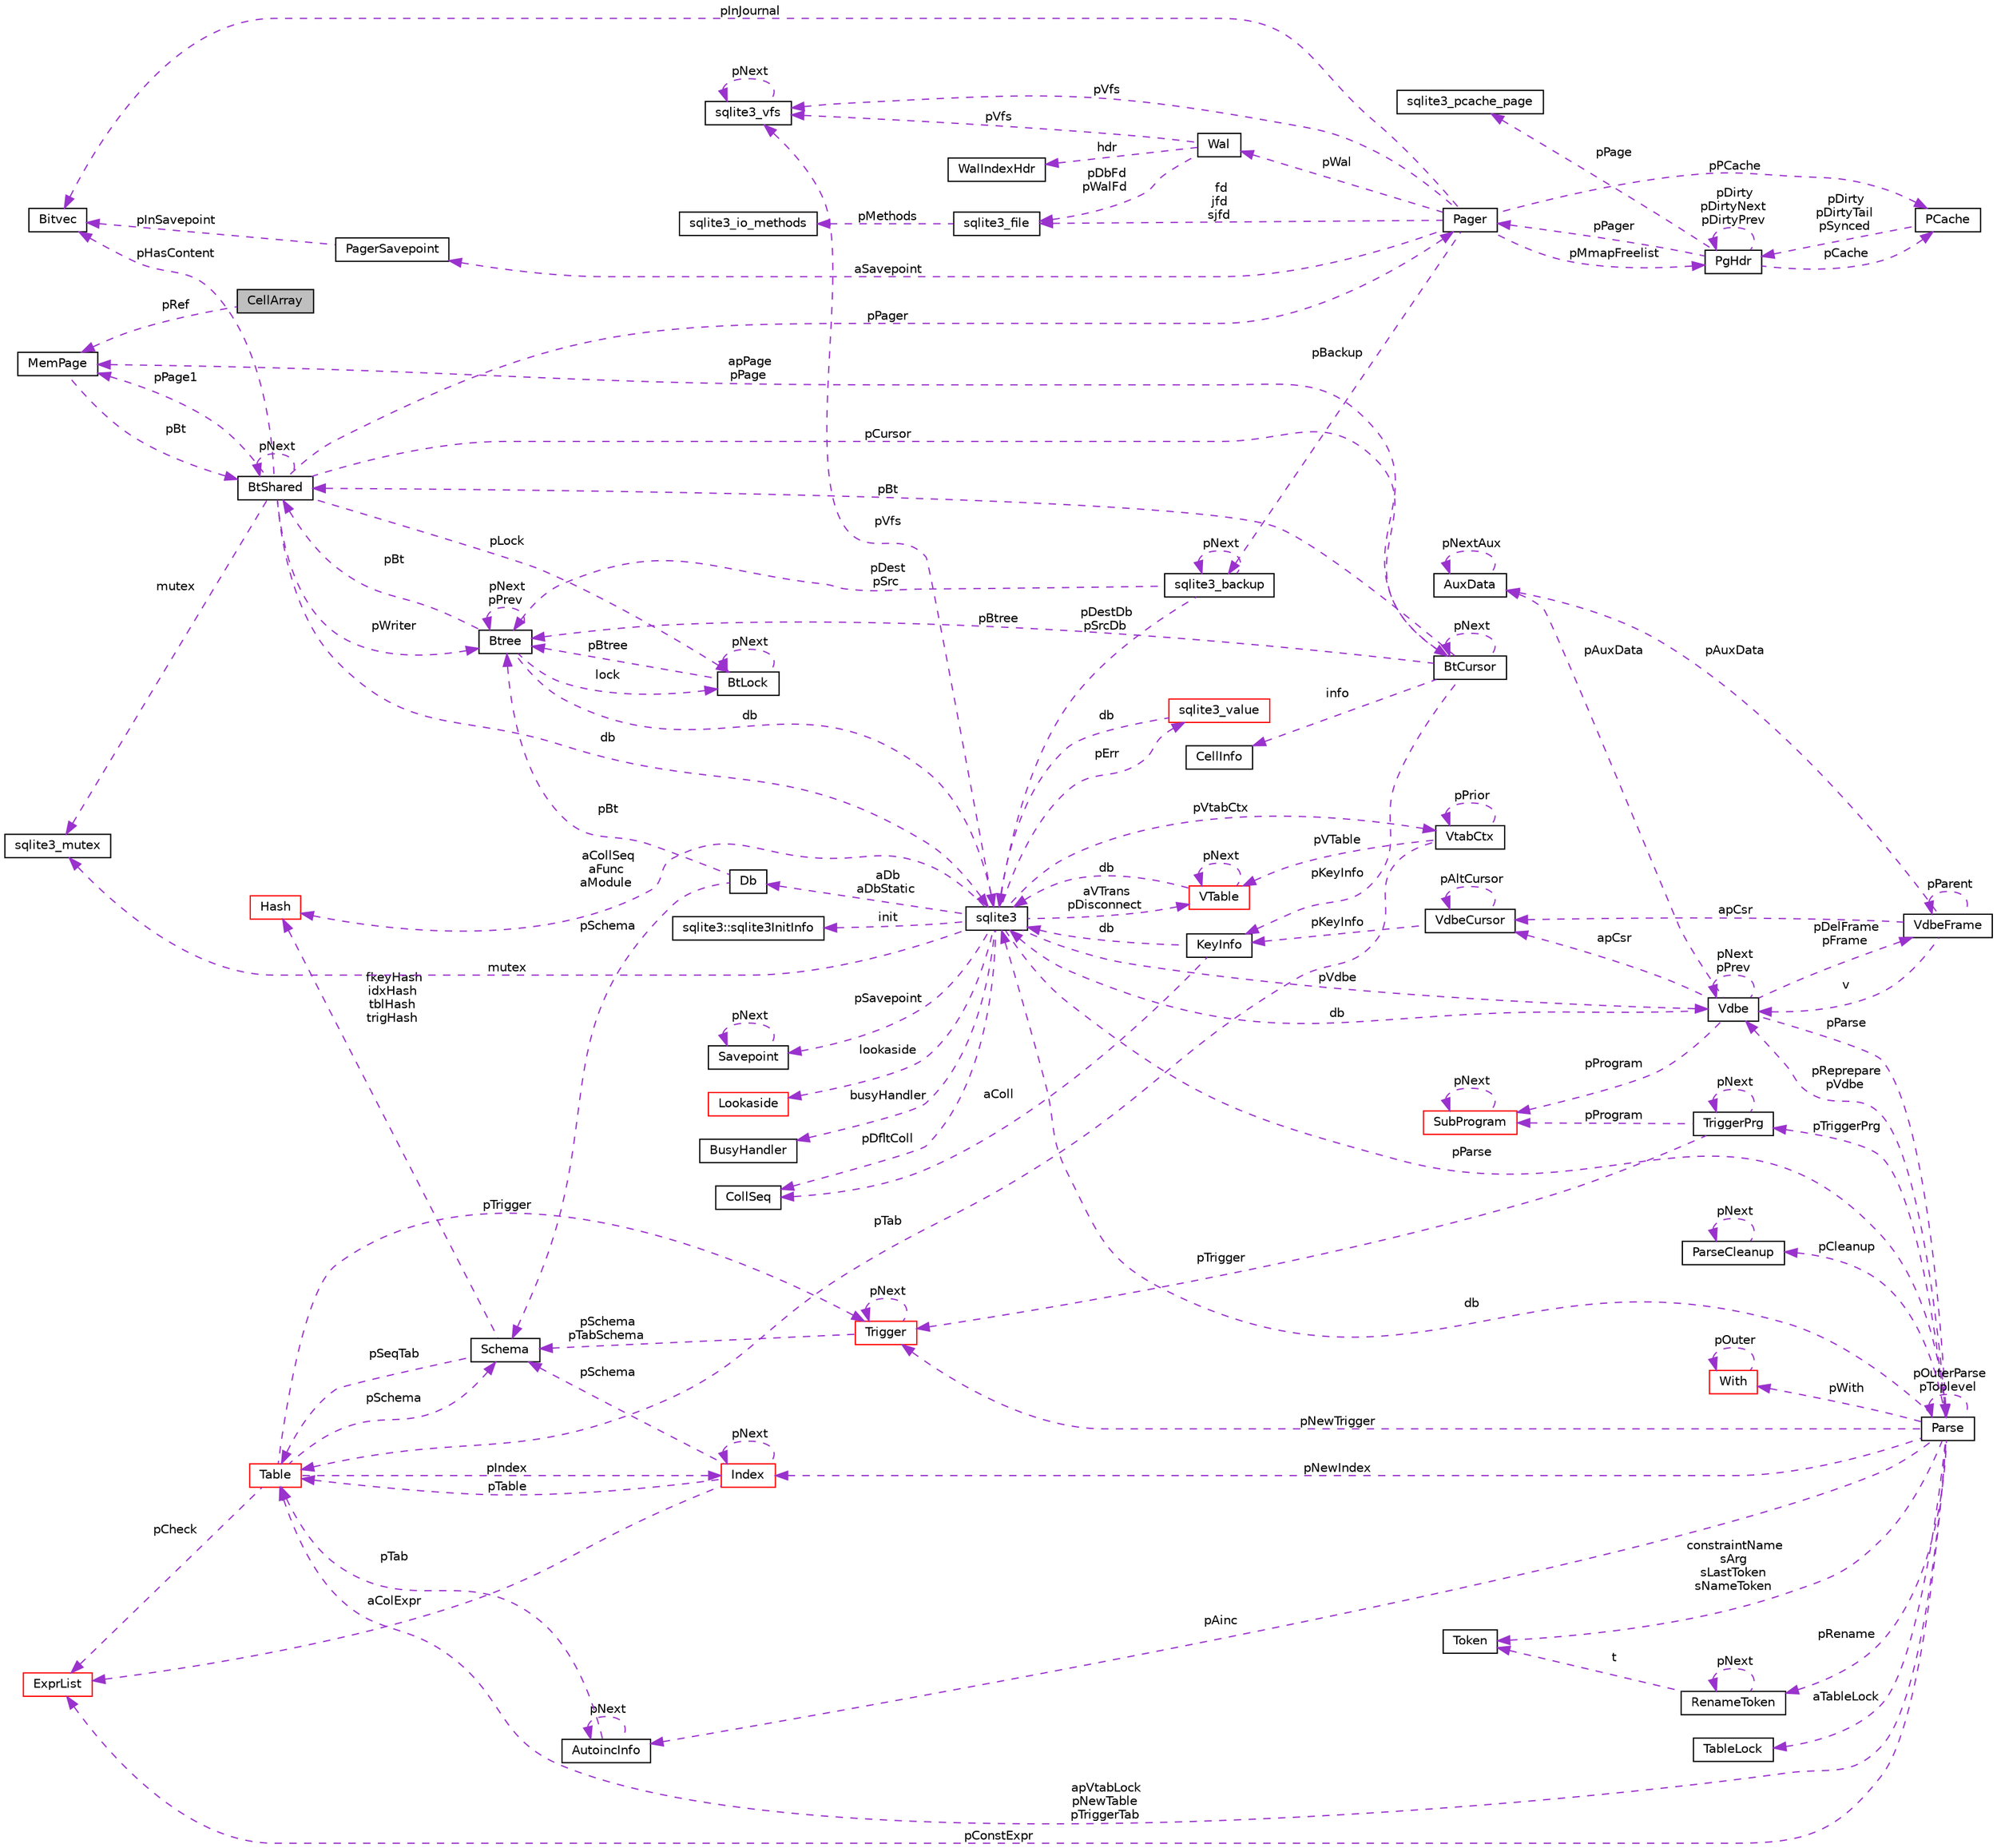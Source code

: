 digraph "CellArray"
{
 // LATEX_PDF_SIZE
  edge [fontname="Helvetica",fontsize="10",labelfontname="Helvetica",labelfontsize="10"];
  node [fontname="Helvetica",fontsize="10",shape=record];
  rankdir="LR";
  Node1 [label="CellArray",height=0.2,width=0.4,color="black", fillcolor="grey75", style="filled", fontcolor="black",tooltip=" "];
  Node2 -> Node1 [dir="back",color="darkorchid3",fontsize="10",style="dashed",label=" pRef" ,fontname="Helvetica"];
  Node2 [label="MemPage",height=0.2,width=0.4,color="black", fillcolor="white", style="filled",URL="$d7/d7c/structMemPage.html",tooltip=" "];
  Node3 -> Node2 [dir="back",color="darkorchid3",fontsize="10",style="dashed",label=" pBt" ,fontname="Helvetica"];
  Node3 [label="BtShared",height=0.2,width=0.4,color="black", fillcolor="white", style="filled",URL="$d4/da0/structBtShared.html",tooltip=" "];
  Node4 -> Node3 [dir="back",color="darkorchid3",fontsize="10",style="dashed",label=" pPager" ,fontname="Helvetica"];
  Node4 [label="Pager",height=0.2,width=0.4,color="black", fillcolor="white", style="filled",URL="$d3/d8c/structPager.html",tooltip=" "];
  Node5 -> Node4 [dir="back",color="darkorchid3",fontsize="10",style="dashed",label=" pVfs" ,fontname="Helvetica"];
  Node5 [label="sqlite3_vfs",height=0.2,width=0.4,color="black", fillcolor="white", style="filled",URL="$d3/d36/structsqlite3__vfs.html",tooltip=" "];
  Node5 -> Node5 [dir="back",color="darkorchid3",fontsize="10",style="dashed",label=" pNext" ,fontname="Helvetica"];
  Node6 -> Node4 [dir="back",color="darkorchid3",fontsize="10",style="dashed",label=" pInJournal" ,fontname="Helvetica"];
  Node6 [label="Bitvec",height=0.2,width=0.4,color="black", fillcolor="white", style="filled",URL="$db/d1b/sqlite3_8c.html#de/da7/structBitvec",tooltip=" "];
  Node7 -> Node4 [dir="back",color="darkorchid3",fontsize="10",style="dashed",label=" fd\njfd\nsjfd" ,fontname="Helvetica"];
  Node7 [label="sqlite3_file",height=0.2,width=0.4,color="black", fillcolor="white", style="filled",URL="$de/dd3/sqlite3_8h.html#db/db0/structsqlite3__file",tooltip=" "];
  Node8 -> Node7 [dir="back",color="darkorchid3",fontsize="10",style="dashed",label=" pMethods" ,fontname="Helvetica"];
  Node8 [label="sqlite3_io_methods",height=0.2,width=0.4,color="black", fillcolor="white", style="filled",URL="$d9/df3/structsqlite3__io__methods.html",tooltip=" "];
  Node9 -> Node4 [dir="back",color="darkorchid3",fontsize="10",style="dashed",label=" pBackup" ,fontname="Helvetica"];
  Node9 [label="sqlite3_backup",height=0.2,width=0.4,color="black", fillcolor="white", style="filled",URL="$db/d1b/sqlite3_8c.html#d4/da8/structsqlite3__backup",tooltip=" "];
  Node10 -> Node9 [dir="back",color="darkorchid3",fontsize="10",style="dashed",label=" pDestDb\npSrcDb" ,fontname="Helvetica"];
  Node10 [label="sqlite3",height=0.2,width=0.4,color="black", fillcolor="white", style="filled",URL="$d9/dcd/structsqlite3.html",tooltip=" "];
  Node5 -> Node10 [dir="back",color="darkorchid3",fontsize="10",style="dashed",label=" pVfs" ,fontname="Helvetica"];
  Node11 -> Node10 [dir="back",color="darkorchid3",fontsize="10",style="dashed",label=" pVdbe" ,fontname="Helvetica"];
  Node11 [label="Vdbe",height=0.2,width=0.4,color="black", fillcolor="white", style="filled",URL="$db/d1b/sqlite3_8c.html#de/d53/structVdbe",tooltip=" "];
  Node10 -> Node11 [dir="back",color="darkorchid3",fontsize="10",style="dashed",label=" db" ,fontname="Helvetica"];
  Node11 -> Node11 [dir="back",color="darkorchid3",fontsize="10",style="dashed",label=" pNext\npPrev" ,fontname="Helvetica"];
  Node12 -> Node11 [dir="back",color="darkorchid3",fontsize="10",style="dashed",label=" pParse" ,fontname="Helvetica"];
  Node12 [label="Parse",height=0.2,width=0.4,color="black", fillcolor="white", style="filled",URL="$db/d1b/sqlite3_8c.html#db/dbb/structParse",tooltip=" "];
  Node10 -> Node12 [dir="back",color="darkorchid3",fontsize="10",style="dashed",label=" db" ,fontname="Helvetica"];
  Node11 -> Node12 [dir="back",color="darkorchid3",fontsize="10",style="dashed",label=" pReprepare\npVdbe" ,fontname="Helvetica"];
  Node13 -> Node12 [dir="back",color="darkorchid3",fontsize="10",style="dashed",label=" pConstExpr" ,fontname="Helvetica"];
  Node13 [label="ExprList",height=0.2,width=0.4,color="red", fillcolor="white", style="filled",URL="$db/d1b/sqlite3_8c.html#d5/d5c/structExprList",tooltip=" "];
  Node39 -> Node12 [dir="back",color="darkorchid3",fontsize="10",style="dashed",label=" constraintName\nsArg\nsLastToken\nsNameToken" ,fontname="Helvetica"];
  Node39 [label="Token",height=0.2,width=0.4,color="black", fillcolor="white", style="filled",URL="$db/d1b/sqlite3_8c.html#df/dcd/structToken",tooltip=" "];
  Node40 -> Node12 [dir="back",color="darkorchid3",fontsize="10",style="dashed",label=" aTableLock" ,fontname="Helvetica"];
  Node40 [label="TableLock",height=0.2,width=0.4,color="black", fillcolor="white", style="filled",URL="$db/d1b/sqlite3_8c.html#d1/d79/structTableLock",tooltip=" "];
  Node41 -> Node12 [dir="back",color="darkorchid3",fontsize="10",style="dashed",label=" pAinc" ,fontname="Helvetica"];
  Node41 [label="AutoincInfo",height=0.2,width=0.4,color="black", fillcolor="white", style="filled",URL="$db/d1b/sqlite3_8c.html#db/d7b/structAutoincInfo",tooltip=" "];
  Node41 -> Node41 [dir="back",color="darkorchid3",fontsize="10",style="dashed",label=" pNext" ,fontname="Helvetica"];
  Node18 -> Node41 [dir="back",color="darkorchid3",fontsize="10",style="dashed",label=" pTab" ,fontname="Helvetica"];
  Node18 [label="Table",height=0.2,width=0.4,color="red", fillcolor="white", style="filled",URL="$db/d1b/sqlite3_8c.html#dc/dcb/structTable",tooltip=" "];
  Node20 -> Node18 [dir="back",color="darkorchid3",fontsize="10",style="dashed",label=" pIndex" ,fontname="Helvetica"];
  Node20 [label="Index",height=0.2,width=0.4,color="red", fillcolor="white", style="filled",URL="$db/d1b/sqlite3_8c.html#df/d86/structIndex",tooltip=" "];
  Node18 -> Node20 [dir="back",color="darkorchid3",fontsize="10",style="dashed",label=" pTable" ,fontname="Helvetica"];
  Node20 -> Node20 [dir="back",color="darkorchid3",fontsize="10",style="dashed",label=" pNext" ,fontname="Helvetica"];
  Node21 -> Node20 [dir="back",color="darkorchid3",fontsize="10",style="dashed",label=" pSchema" ,fontname="Helvetica"];
  Node21 [label="Schema",height=0.2,width=0.4,color="black", fillcolor="white", style="filled",URL="$db/d1b/sqlite3_8c.html#d8/db0/structSchema",tooltip=" "];
  Node22 -> Node21 [dir="back",color="darkorchid3",fontsize="10",style="dashed",label=" fkeyHash\nidxHash\ntblHash\ntrigHash" ,fontname="Helvetica"];
  Node22 [label="Hash",height=0.2,width=0.4,color="red", fillcolor="white", style="filled",URL="$db/d1b/sqlite3_8c.html#d1/dbe/structHash",tooltip=" "];
  Node18 -> Node21 [dir="back",color="darkorchid3",fontsize="10",style="dashed",label=" pSeqTab" ,fontname="Helvetica"];
  Node13 -> Node20 [dir="back",color="darkorchid3",fontsize="10",style="dashed",label=" aColExpr" ,fontname="Helvetica"];
  Node13 -> Node18 [dir="back",color="darkorchid3",fontsize="10",style="dashed",label=" pCheck" ,fontname="Helvetica"];
  Node25 -> Node18 [dir="back",color="darkorchid3",fontsize="10",style="dashed",label=" pTrigger" ,fontname="Helvetica"];
  Node25 [label="Trigger",height=0.2,width=0.4,color="red", fillcolor="white", style="filled",URL="$db/d1b/sqlite3_8c.html#dc/d15/structTrigger",tooltip=" "];
  Node21 -> Node25 [dir="back",color="darkorchid3",fontsize="10",style="dashed",label=" pSchema\npTabSchema" ,fontname="Helvetica"];
  Node25 -> Node25 [dir="back",color="darkorchid3",fontsize="10",style="dashed",label=" pNext" ,fontname="Helvetica"];
  Node21 -> Node18 [dir="back",color="darkorchid3",fontsize="10",style="dashed",label=" pSchema" ,fontname="Helvetica"];
  Node12 -> Node12 [dir="back",color="darkorchid3",fontsize="10",style="dashed",label=" pOuterParse\npToplevel" ,fontname="Helvetica"];
  Node18 -> Node12 [dir="back",color="darkorchid3",fontsize="10",style="dashed",label=" apVtabLock\npNewTable\npTriggerTab" ,fontname="Helvetica"];
  Node42 -> Node12 [dir="back",color="darkorchid3",fontsize="10",style="dashed",label=" pTriggerPrg" ,fontname="Helvetica"];
  Node42 [label="TriggerPrg",height=0.2,width=0.4,color="black", fillcolor="white", style="filled",URL="$db/d1b/sqlite3_8c.html#d9/d62/structTriggerPrg",tooltip=" "];
  Node25 -> Node42 [dir="back",color="darkorchid3",fontsize="10",style="dashed",label=" pTrigger" ,fontname="Helvetica"];
  Node42 -> Node42 [dir="back",color="darkorchid3",fontsize="10",style="dashed",label=" pNext" ,fontname="Helvetica"];
  Node43 -> Node42 [dir="back",color="darkorchid3",fontsize="10",style="dashed",label=" pProgram" ,fontname="Helvetica"];
  Node43 [label="SubProgram",height=0.2,width=0.4,color="red", fillcolor="white", style="filled",URL="$db/d1b/sqlite3_8c.html#de/d7a/structSubProgram",tooltip=" "];
  Node43 -> Node43 [dir="back",color="darkorchid3",fontsize="10",style="dashed",label=" pNext" ,fontname="Helvetica"];
  Node55 -> Node12 [dir="back",color="darkorchid3",fontsize="10",style="dashed",label=" pCleanup" ,fontname="Helvetica"];
  Node55 [label="ParseCleanup",height=0.2,width=0.4,color="black", fillcolor="white", style="filled",URL="$de/d52/structParseCleanup.html",tooltip=" "];
  Node55 -> Node55 [dir="back",color="darkorchid3",fontsize="10",style="dashed",label=" pNext" ,fontname="Helvetica"];
  Node20 -> Node12 [dir="back",color="darkorchid3",fontsize="10",style="dashed",label=" pNewIndex" ,fontname="Helvetica"];
  Node25 -> Node12 [dir="back",color="darkorchid3",fontsize="10",style="dashed",label=" pNewTrigger" ,fontname="Helvetica"];
  Node32 -> Node12 [dir="back",color="darkorchid3",fontsize="10",style="dashed",label=" pWith" ,fontname="Helvetica"];
  Node32 [label="With",height=0.2,width=0.4,color="red", fillcolor="white", style="filled",URL="$db/d1b/sqlite3_8c.html#df/d70/structWith",tooltip=" "];
  Node32 -> Node32 [dir="back",color="darkorchid3",fontsize="10",style="dashed",label=" pOuter" ,fontname="Helvetica"];
  Node56 -> Node12 [dir="back",color="darkorchid3",fontsize="10",style="dashed",label=" pRename" ,fontname="Helvetica"];
  Node56 [label="RenameToken",height=0.2,width=0.4,color="black", fillcolor="white", style="filled",URL="$db/d1b/sqlite3_8c.html#d7/db5/structRenameToken",tooltip=" "];
  Node39 -> Node56 [dir="back",color="darkorchid3",fontsize="10",style="dashed",label=" t" ,fontname="Helvetica"];
  Node56 -> Node56 [dir="back",color="darkorchid3",fontsize="10",style="dashed",label=" pNext" ,fontname="Helvetica"];
  Node57 -> Node11 [dir="back",color="darkorchid3",fontsize="10",style="dashed",label=" apCsr" ,fontname="Helvetica"];
  Node57 [label="VdbeCursor",height=0.2,width=0.4,color="black", fillcolor="white", style="filled",URL="$db/d1b/sqlite3_8c.html#d0/dd5/structVdbeCursor",tooltip=" "];
  Node57 -> Node57 [dir="back",color="darkorchid3",fontsize="10",style="dashed",label=" pAltCursor" ,fontname="Helvetica"];
  Node54 -> Node57 [dir="back",color="darkorchid3",fontsize="10",style="dashed",label=" pKeyInfo" ,fontname="Helvetica"];
  Node54 [label="KeyInfo",height=0.2,width=0.4,color="black", fillcolor="white", style="filled",URL="$db/d1b/sqlite3_8c.html#d2/d51/structKeyInfo",tooltip=" "];
  Node10 -> Node54 [dir="back",color="darkorchid3",fontsize="10",style="dashed",label=" db" ,fontname="Helvetica"];
  Node49 -> Node54 [dir="back",color="darkorchid3",fontsize="10",style="dashed",label=" aColl" ,fontname="Helvetica"];
  Node49 [label="CollSeq",height=0.2,width=0.4,color="black", fillcolor="white", style="filled",URL="$d1/d4e/structCollSeq.html",tooltip=" "];
  Node58 -> Node11 [dir="back",color="darkorchid3",fontsize="10",style="dashed",label=" pDelFrame\npFrame" ,fontname="Helvetica"];
  Node58 [label="VdbeFrame",height=0.2,width=0.4,color="black", fillcolor="white", style="filled",URL="$db/d1b/sqlite3_8c.html#df/db1/structVdbeFrame",tooltip=" "];
  Node11 -> Node58 [dir="back",color="darkorchid3",fontsize="10",style="dashed",label=" v" ,fontname="Helvetica"];
  Node58 -> Node58 [dir="back",color="darkorchid3",fontsize="10",style="dashed",label=" pParent" ,fontname="Helvetica"];
  Node57 -> Node58 [dir="back",color="darkorchid3",fontsize="10",style="dashed",label=" apCsr" ,fontname="Helvetica"];
  Node59 -> Node58 [dir="back",color="darkorchid3",fontsize="10",style="dashed",label=" pAuxData" ,fontname="Helvetica"];
  Node59 [label="AuxData",height=0.2,width=0.4,color="black", fillcolor="white", style="filled",URL="$d7/d4c/structAuxData.html",tooltip=" "];
  Node59 -> Node59 [dir="back",color="darkorchid3",fontsize="10",style="dashed",label=" pNextAux" ,fontname="Helvetica"];
  Node43 -> Node11 [dir="back",color="darkorchid3",fontsize="10",style="dashed",label=" pProgram" ,fontname="Helvetica"];
  Node59 -> Node11 [dir="back",color="darkorchid3",fontsize="10",style="dashed",label=" pAuxData" ,fontname="Helvetica"];
  Node49 -> Node10 [dir="back",color="darkorchid3",fontsize="10",style="dashed",label=" pDfltColl" ,fontname="Helvetica"];
  Node60 -> Node10 [dir="back",color="darkorchid3",fontsize="10",style="dashed",label=" mutex" ,fontname="Helvetica"];
  Node60 [label="sqlite3_mutex",height=0.2,width=0.4,color="black", fillcolor="white", style="filled",URL="$db/d1b/sqlite3_8c.html#d5/d3c/structsqlite3__mutex",tooltip=" "];
  Node61 -> Node10 [dir="back",color="darkorchid3",fontsize="10",style="dashed",label=" aDb\naDbStatic" ,fontname="Helvetica"];
  Node61 [label="Db",height=0.2,width=0.4,color="black", fillcolor="white", style="filled",URL="$db/d1b/sqlite3_8c.html#d2/d6b/structDb",tooltip=" "];
  Node62 -> Node61 [dir="back",color="darkorchid3",fontsize="10",style="dashed",label=" pBt" ,fontname="Helvetica"];
  Node62 [label="Btree",height=0.2,width=0.4,color="black", fillcolor="white", style="filled",URL="$db/d1b/sqlite3_8c.html#dd/db3/structBtree",tooltip=" "];
  Node10 -> Node62 [dir="back",color="darkorchid3",fontsize="10",style="dashed",label=" db" ,fontname="Helvetica"];
  Node3 -> Node62 [dir="back",color="darkorchid3",fontsize="10",style="dashed",label=" pBt" ,fontname="Helvetica"];
  Node62 -> Node62 [dir="back",color="darkorchid3",fontsize="10",style="dashed",label=" pNext\npPrev" ,fontname="Helvetica"];
  Node63 -> Node62 [dir="back",color="darkorchid3",fontsize="10",style="dashed",label=" lock" ,fontname="Helvetica"];
  Node63 [label="BtLock",height=0.2,width=0.4,color="black", fillcolor="white", style="filled",URL="$db/d1b/sqlite3_8c.html#db/dc1/structBtLock",tooltip=" "];
  Node62 -> Node63 [dir="back",color="darkorchid3",fontsize="10",style="dashed",label=" pBtree" ,fontname="Helvetica"];
  Node63 -> Node63 [dir="back",color="darkorchid3",fontsize="10",style="dashed",label=" pNext" ,fontname="Helvetica"];
  Node21 -> Node61 [dir="back",color="darkorchid3",fontsize="10",style="dashed",label=" pSchema" ,fontname="Helvetica"];
  Node64 -> Node10 [dir="back",color="darkorchid3",fontsize="10",style="dashed",label=" init" ,fontname="Helvetica"];
  Node64 [label="sqlite3::sqlite3InitInfo",height=0.2,width=0.4,color="black", fillcolor="white", style="filled",URL="$d9/dcd/structsqlite3.html#df/d52/structsqlite3_1_1sqlite3InitInfo",tooltip=" "];
  Node12 -> Node10 [dir="back",color="darkorchid3",fontsize="10",style="dashed",label=" pParse" ,fontname="Helvetica"];
  Node47 -> Node10 [dir="back",color="darkorchid3",fontsize="10",style="dashed",label=" pErr" ,fontname="Helvetica"];
  Node47 [label="sqlite3_value",height=0.2,width=0.4,color="red", fillcolor="white", style="filled",URL="$d0/d9c/structsqlite3__value.html",tooltip=" "];
  Node10 -> Node47 [dir="back",color="darkorchid3",fontsize="10",style="dashed",label=" db" ,fontname="Helvetica"];
  Node65 -> Node10 [dir="back",color="darkorchid3",fontsize="10",style="dashed",label=" lookaside" ,fontname="Helvetica"];
  Node65 [label="Lookaside",height=0.2,width=0.4,color="red", fillcolor="white", style="filled",URL="$db/d1b/sqlite3_8c.html#d9/d54/structLookaside",tooltip=" "];
  Node22 -> Node10 [dir="back",color="darkorchid3",fontsize="10",style="dashed",label=" aCollSeq\naFunc\naModule" ,fontname="Helvetica"];
  Node67 -> Node10 [dir="back",color="darkorchid3",fontsize="10",style="dashed",label=" pVtabCtx" ,fontname="Helvetica"];
  Node67 [label="VtabCtx",height=0.2,width=0.4,color="black", fillcolor="white", style="filled",URL="$db/d1b/sqlite3_8c.html#d3/d4f/structVtabCtx",tooltip=" "];
  Node50 -> Node67 [dir="back",color="darkorchid3",fontsize="10",style="dashed",label=" pVTable" ,fontname="Helvetica"];
  Node50 [label="VTable",height=0.2,width=0.4,color="red", fillcolor="white", style="filled",URL="$db/d1b/sqlite3_8c.html#d9/dde/structVTable",tooltip=" "];
  Node10 -> Node50 [dir="back",color="darkorchid3",fontsize="10",style="dashed",label=" db" ,fontname="Helvetica"];
  Node50 -> Node50 [dir="back",color="darkorchid3",fontsize="10",style="dashed",label=" pNext" ,fontname="Helvetica"];
  Node18 -> Node67 [dir="back",color="darkorchid3",fontsize="10",style="dashed",label=" pTab" ,fontname="Helvetica"];
  Node67 -> Node67 [dir="back",color="darkorchid3",fontsize="10",style="dashed",label=" pPrior" ,fontname="Helvetica"];
  Node50 -> Node10 [dir="back",color="darkorchid3",fontsize="10",style="dashed",label=" aVTrans\npDisconnect" ,fontname="Helvetica"];
  Node68 -> Node10 [dir="back",color="darkorchid3",fontsize="10",style="dashed",label=" busyHandler" ,fontname="Helvetica"];
  Node68 [label="BusyHandler",height=0.2,width=0.4,color="black", fillcolor="white", style="filled",URL="$dc/d2e/structBusyHandler.html",tooltip=" "];
  Node69 -> Node10 [dir="back",color="darkorchid3",fontsize="10",style="dashed",label=" pSavepoint" ,fontname="Helvetica"];
  Node69 [label="Savepoint",height=0.2,width=0.4,color="black", fillcolor="white", style="filled",URL="$db/d1b/sqlite3_8c.html#d3/d2f/structSavepoint",tooltip=" "];
  Node69 -> Node69 [dir="back",color="darkorchid3",fontsize="10",style="dashed",label=" pNext" ,fontname="Helvetica"];
  Node62 -> Node9 [dir="back",color="darkorchid3",fontsize="10",style="dashed",label=" pDest\npSrc" ,fontname="Helvetica"];
  Node9 -> Node9 [dir="back",color="darkorchid3",fontsize="10",style="dashed",label=" pNext" ,fontname="Helvetica"];
  Node70 -> Node4 [dir="back",color="darkorchid3",fontsize="10",style="dashed",label=" aSavepoint" ,fontname="Helvetica"];
  Node70 [label="PagerSavepoint",height=0.2,width=0.4,color="black", fillcolor="white", style="filled",URL="$db/d1b/sqlite3_8c.html#d6/dfd/structPagerSavepoint",tooltip=" "];
  Node6 -> Node70 [dir="back",color="darkorchid3",fontsize="10",style="dashed",label=" pInSavepoint" ,fontname="Helvetica"];
  Node71 -> Node4 [dir="back",color="darkorchid3",fontsize="10",style="dashed",label=" pMmapFreelist" ,fontname="Helvetica"];
  Node71 [label="PgHdr",height=0.2,width=0.4,color="black", fillcolor="white", style="filled",URL="$db/d1b/sqlite3_8c.html#dc/dea/structPgHdr",tooltip=" "];
  Node72 -> Node71 [dir="back",color="darkorchid3",fontsize="10",style="dashed",label=" pPage" ,fontname="Helvetica"];
  Node72 [label="sqlite3_pcache_page",height=0.2,width=0.4,color="black", fillcolor="white", style="filled",URL="$de/dd3/sqlite3_8h.html#d8/d72/structsqlite3__pcache__page",tooltip=" "];
  Node73 -> Node71 [dir="back",color="darkorchid3",fontsize="10",style="dashed",label=" pCache" ,fontname="Helvetica"];
  Node73 [label="PCache",height=0.2,width=0.4,color="black", fillcolor="white", style="filled",URL="$d5/dd2/structPCache.html",tooltip=" "];
  Node71 -> Node73 [dir="back",color="darkorchid3",fontsize="10",style="dashed",label=" pDirty\npDirtyTail\npSynced" ,fontname="Helvetica"];
  Node71 -> Node71 [dir="back",color="darkorchid3",fontsize="10",style="dashed",label=" pDirty\npDirtyNext\npDirtyPrev" ,fontname="Helvetica"];
  Node4 -> Node71 [dir="back",color="darkorchid3",fontsize="10",style="dashed",label=" pPager" ,fontname="Helvetica"];
  Node73 -> Node4 [dir="back",color="darkorchid3",fontsize="10",style="dashed",label=" pPCache" ,fontname="Helvetica"];
  Node74 -> Node4 [dir="back",color="darkorchid3",fontsize="10",style="dashed",label=" pWal" ,fontname="Helvetica"];
  Node74 [label="Wal",height=0.2,width=0.4,color="black", fillcolor="white", style="filled",URL="$db/d1b/sqlite3_8c.html#dc/deb/structWal",tooltip=" "];
  Node5 -> Node74 [dir="back",color="darkorchid3",fontsize="10",style="dashed",label=" pVfs" ,fontname="Helvetica"];
  Node7 -> Node74 [dir="back",color="darkorchid3",fontsize="10",style="dashed",label=" pDbFd\npWalFd" ,fontname="Helvetica"];
  Node75 -> Node74 [dir="back",color="darkorchid3",fontsize="10",style="dashed",label=" hdr" ,fontname="Helvetica"];
  Node75 [label="WalIndexHdr",height=0.2,width=0.4,color="black", fillcolor="white", style="filled",URL="$db/d1b/sqlite3_8c.html#dc/d38/structWalIndexHdr",tooltip=" "];
  Node10 -> Node3 [dir="back",color="darkorchid3",fontsize="10",style="dashed",label=" db" ,fontname="Helvetica"];
  Node76 -> Node3 [dir="back",color="darkorchid3",fontsize="10",style="dashed",label=" pCursor" ,fontname="Helvetica"];
  Node76 [label="BtCursor",height=0.2,width=0.4,color="black", fillcolor="white", style="filled",URL="$db/d1b/sqlite3_8c.html#d9/d6e/structBtCursor",tooltip=" "];
  Node62 -> Node76 [dir="back",color="darkorchid3",fontsize="10",style="dashed",label=" pBtree" ,fontname="Helvetica"];
  Node3 -> Node76 [dir="back",color="darkorchid3",fontsize="10",style="dashed",label=" pBt" ,fontname="Helvetica"];
  Node76 -> Node76 [dir="back",color="darkorchid3",fontsize="10",style="dashed",label=" pNext" ,fontname="Helvetica"];
  Node77 -> Node76 [dir="back",color="darkorchid3",fontsize="10",style="dashed",label=" info" ,fontname="Helvetica"];
  Node77 [label="CellInfo",height=0.2,width=0.4,color="black", fillcolor="white", style="filled",URL="$db/d1b/sqlite3_8c.html#d7/dd5/structCellInfo",tooltip=" "];
  Node54 -> Node76 [dir="back",color="darkorchid3",fontsize="10",style="dashed",label=" pKeyInfo" ,fontname="Helvetica"];
  Node2 -> Node76 [dir="back",color="darkorchid3",fontsize="10",style="dashed",label=" apPage\npPage" ,fontname="Helvetica"];
  Node2 -> Node3 [dir="back",color="darkorchid3",fontsize="10",style="dashed",label=" pPage1" ,fontname="Helvetica"];
  Node60 -> Node3 [dir="back",color="darkorchid3",fontsize="10",style="dashed",label=" mutex" ,fontname="Helvetica"];
  Node6 -> Node3 [dir="back",color="darkorchid3",fontsize="10",style="dashed",label=" pHasContent" ,fontname="Helvetica"];
  Node3 -> Node3 [dir="back",color="darkorchid3",fontsize="10",style="dashed",label=" pNext" ,fontname="Helvetica"];
  Node63 -> Node3 [dir="back",color="darkorchid3",fontsize="10",style="dashed",label=" pLock" ,fontname="Helvetica"];
  Node62 -> Node3 [dir="back",color="darkorchid3",fontsize="10",style="dashed",label=" pWriter" ,fontname="Helvetica"];
}
